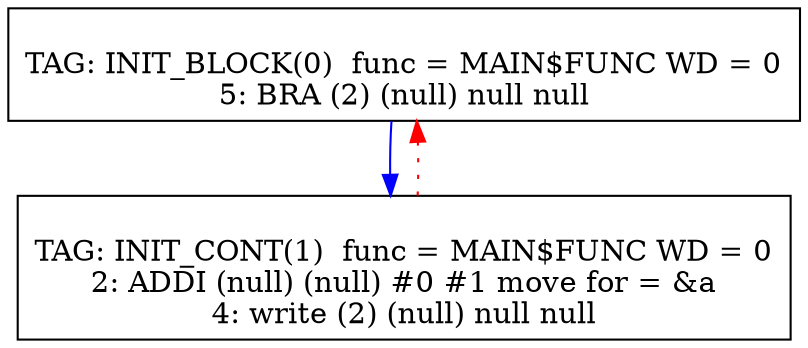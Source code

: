 digraph {
0[label="
TAG: INIT_BLOCK(0)  func = MAIN$FUNC WD = 0
5: BRA (2) (null) null null
"];
0[shape=box];
0 -> 1[color=blue]
1[label="
TAG: INIT_CONT(1)  func = MAIN$FUNC WD = 0
2: ADDI (null) (null) #0 #1 move for = &a
4: write (2) (null) null null
"];
1[shape=box];
1 -> 0[color=red][style=dotted]
}